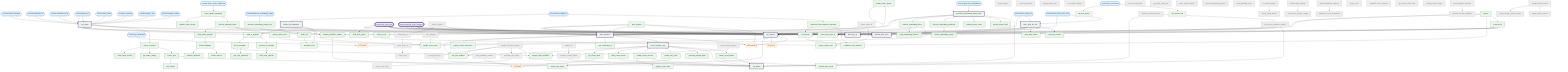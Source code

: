 flowchart TD
  execute_send_messages([execute:send_messages])
  run_vertex[run_vertex]
  execute_translate_text([execute:translate_text])
  execute_summarize_text([execute:summarize_text])
  execute_parse_text([execute:parse_text])
  execute_draft_email([execute:draft_email])
  execute_ai_classify([execute:ai_classify])
  execute_analyze_text([execute:analyze_text])
  execute_analyze_image([execute:analyze_image])
  execute_generate_embeddings([execute:generate_embeddings])
  generate_embeddings_batch_exec[generate_embeddings_batch_exec]
  execute_generate_embedding_single([execute:generate_embedding_single])
  generate_embedding_single_exec[generate_embedding_single_exec]
  execute_find_neighbors([execute:find_neighbors])
  vindex_find_neighbors[vindex_find_neighbors]
  transform_find_neighbors_response[transform_find_neighbors_response]
  execute_upsert_index_datapoints([execute:upsert_index_datapoints])
  batch_upsert_datapoints[batch_upsert_datapoints]
  execute_test_connection([execute:test_connection])
  init_test_results[init_test_results]
  run_service_test[run_service_test]
  execute_get_prediction([execute:get_prediction])
  HTTP_POST{{HTTP:POST}}
  execute_fetch_drive_file([execute:fetch_drive_file])
  extract_drive_file_id[extract_drive_file_id]
  fetch_drive_file_full[fetch_drive_file_full]
  execute_list_drive_files([execute:list_drive_files])
  build_drive_query[build_drive_query]
  with_resilience[with_resilience]
  api_request[api_request]
  drive_api_url[drive_api_url]
  handle_drive_error[handle_drive_error]
  execute_batch_fetch_drive_files([execute:batch_fetch_drive_files])
  execute_monitor_drive_changes([execute:monitor_drive_changes])
  gen_correlation_id[gen_correlation_id]
  rate_limit_defaults[rate_limit_defaults]
  enforce_vertex_rate_limits[enforce_vertex_rate_limits]
  circuit_breaker_retry[circuit_breaker_retry]
  HTTP_DELETE{{HTTP:DELETE}}
  vindex_url[vindex_url]
  normalize_host[normalize_host]
  build_ai_payload[build_ai_payload]
  handle_vertex_error[handle_vertex_error]
  log_debug[log_debug]
  oauth_scopes[oauth_scopes]
  vertex_rpm_limits[vertex_rpm_limits]
  neighbors_max_distance[neighbors_max_distance]
  to_similarity[to_similarity]
  maybe_parse_json[maybe_parse_json]
  strip_fences[strip_fences]
  escape_triple_backticks[escape_triple_backticks]
  project_region_path[project_region_path]
  vertex_host[vertex_host]
  vertex_base_url[vertex_base_url]
  vertex_api_url[vertex_api_url]
  HTTP_GET{{HTTP:GET}}
  HTTP_PUT{{HTTP:PUT}}
  vertex_request[vertex_request]
  drive_request[drive_request]
  extract_http_status[extract_http_status]
  is_rate_limit_error[is_rate_limit_error]
  extract_retry_after[extract_retry_after]
  calculate_retry_delay[calculate_retry_delay]
  handle_429_with_backoff[handle_429_with_backoff]
  get_circuit_state[get_circuit_state]
  update_circuit_state[update_circuit_state]
  should_open_circuit[should_open_circuit]
  check_circuit_status[check_circuit_status]
  should_retry_error[should_retry_error]
  calculate_backoff_delay[calculate_backoff_delay]
  handle_circuit_success[handle_circuit_success]
  handle_circuit_failure[handle_circuit_failure]
  vertex_model_bucket[vertex_model_bucket]
  sort_model_options[sort_model_options]
  to_model_options[to_model_options]
  create_model_label[create_model_label]
  cascade_model_discovery[cascade_model_discovery]
  fetch_fresh_publisher_models[fetch_fresh_publisher_models]
  get_static_model_list[get_static_model_list]
  fetch_publisher_models[fetch_publisher_models]
  validate_publisher_model_[validate_publisher_model!]
  error_handler[error_handler]
  dynamic_model_picklist[dynamic_model_picklist]
  picklist_for[picklist_for]
  static_model_options[static_model_options]
  build_base_payload[build_base_payload]
  json_only_instruction[json_only_instruction]
  build_conversation_payload[build_conversation_payload]
  build_message_parts[build_message_parts]
  get_ai_template[get_ai_template]
  process_ai_template[process_ai_template]
  build_classify_payload[build_classify_payload]
  payload_for_analyze_image[payload_for_analyze_image]
  build_image_payload[build_image_payload]
  build_embedding_payload[build_embedding_payload]
  payload_for_text_embedding[payload_for_text_embedding]
  build_neighbors_payload[build_neighbors_payload]
  payload_for_find_neighbors[payload_for_find_neighbors]
  vertex_url_for[vertex_url_for]
  extract_response[extract_response]
  extract_embedding_values[extract_embedding_values]
  usage_meta[usage_meta]
  extract_json[extract_json]
  get_safety_ratings[get_safety_ratings]
  check_finish_reason[check_finish_reason]
  standard_error_response[standard_error_response]
  drive_basic_fields[drive_basic_fields]
  get_export_mime_type[get_export_mime_type]
  classify_drive_change[classify_drive_change]
  fetch_file_content[fetch_file_content]
  probe_vertex_ai[probe_vertex_ai]
  probe_drive[probe_drive]
  validate_index_access[validate_index_access]
  validate_datapoint[validate_datapoint]
  format_datapoint[format_datapoint]
  format_restricts[format_restricts]
  build_upsert_payload[build_upsert_payload]
  handle_upsert_error[handle_upsert_error]
  process_datapoint_batch[process_datapoint_batch]
  build_embedding_instance[build_embedding_instance]
  process_embedding_prediction[process_embedding_prediction]
  estimate_token_count[estimate_token_count]
  process_embedding_batch[process_embedding_batch]
  should_stream_flush[should_stream_flush]
  sample_record_output[sample_record_output]
  safety_ratings_output_sample[safety_ratings_output_sample]
  usage_output_sample[usage_output_sample]
  format_parse_sample[format_parse_sample]
  top_test[top:test]
  execute_send_messages --> run_vertex
  execute_translate_text --> run_vertex
  execute_summarize_text --> run_vertex
  execute_parse_text --> run_vertex
  execute_draft_email --> run_vertex
  execute_ai_classify --> run_vertex
  execute_analyze_text --> run_vertex
  execute_analyze_image --> run_vertex
  execute_generate_embeddings --> generate_embeddings_batch_exec
  execute_generate_embedding_single --> generate_embedding_single_exec
  execute_find_neighbors --> vindex_find_neighbors
  execute_find_neighbors --> transform_find_neighbors_response
  execute_upsert_index_datapoints --> batch_upsert_datapoints
  execute_test_connection --> init_test_results
  execute_test_connection --> run_service_test
  execute_get_prediction --> HTTP_POST
  execute_fetch_drive_file --> extract_drive_file_id
  execute_fetch_drive_file --> fetch_drive_file_full
  execute_list_drive_files --> extract_drive_file_id
  execute_list_drive_files --> build_drive_query
  execute_list_drive_files --> with_resilience
  execute_list_drive_files --> api_request
  execute_list_drive_files --> drive_api_url
  execute_list_drive_files --> handle_drive_error
  execute_batch_fetch_drive_files --> extract_drive_file_id
  execute_batch_fetch_drive_files --> fetch_drive_file_full
  execute_monitor_drive_changes --> extract_drive_file_id
  execute_monitor_drive_changes --> with_resilience
  execute_monitor_drive_changes --> api_request
  execute_monitor_drive_changes --> drive_api_url
  execute_monitor_drive_changes --> handle_drive_error
  with_resilience --> rate_limit_defaults
  with_resilience --> enforce_vertex_rate_limits
  with_resilience --> gen_correlation_id
  with_resilience --> circuit_breaker_retry
  with_resilience --> HTTP_DELETE
  vindex_url --> normalize_host
  vindex_find_neighbors --> vindex_url
  vindex_find_neighbors --> build_ai_payload
  vindex_find_neighbors --> with_resilience
  vindex_find_neighbors --> api_request
  vindex_find_neighbors --> normalize_host
  vindex_find_neighbors --> handle_vertex_error
  to_similarity --> neighbors_max_distance
  vertex_base_url --> vertex_host
  vertex_api_url --> vertex_base_url
  api_request --> HTTP_GET
  api_request --> HTTP_POST
  api_request --> HTTP_PUT
  api_request --> HTTP_DELETE
  vertex_request --> vertex_api_url
  vertex_request --> with_resilience
  vertex_request --> api_request
  drive_request --> drive_api_url
  drive_request --> handle_drive_error
  drive_request --> with_resilience
  drive_request --> api_request
  drive_request --> HTTP_DELETE
  is_rate_limit_error --> extract_http_status
  calculate_retry_delay --> extract_retry_after
  handle_429_with_backoff --> rate_limit_defaults
  handle_429_with_backoff --> is_rate_limit_error
  handle_429_with_backoff --> calculate_retry_delay
  handle_429_with_backoff --> log_debug
  get_circuit_state --> HTTP_GET
  check_circuit_status --> log_debug
  should_retry_error --> extract_http_status
  handle_circuit_success --> update_circuit_state
  handle_circuit_success --> log_debug
  handle_circuit_failure --> should_open_circuit
  handle_circuit_failure --> log_debug
  circuit_breaker_retry --> rate_limit_defaults
  circuit_breaker_retry --> get_circuit_state
  circuit_breaker_retry --> check_circuit_status
  circuit_breaker_retry --> handle_circuit_success
  circuit_breaker_retry --> should_retry_error
  circuit_breaker_retry --> calculate_backoff_delay
  circuit_breaker_retry --> log_debug
  circuit_breaker_retry --> handle_circuit_failure
  to_model_options --> vertex_model_bucket
  cascade_model_discovery --> log_debug
  cascade_model_discovery --> fetch_fresh_publisher_models
  fetch_fresh_publisher_models --> with_resilience
  fetch_fresh_publisher_models --> api_request
  fetch_fresh_publisher_models --> log_debug
  fetch_publisher_models --> HTTP_GET
  validate_publisher_model_ --> HTTP_GET
  error_handler --> handle_vertex_error
  dynamic_model_picklist --> log_debug
  picklist_for --> dynamic_model_picklist
  get_ai_template --> escape_triple_backticks
  get_ai_template --> json_only_instruction
  process_ai_template --> build_base_payload
  build_ai_payload --> get_ai_template
  build_ai_payload --> process_ai_template
  build_classify_payload --> escape_triple_backticks
  build_image_payload --> payload_for_analyze_image
  build_embedding_payload --> payload_for_text_embedding
  build_neighbors_payload --> payload_for_find_neighbors
  vertex_url_for --> project_region_path
  run_vertex --> validate_publisher_model_
  run_vertex --> build_ai_payload
  run_vertex --> vertex_url_for
  run_vertex --> with_resilience
  run_vertex --> api_request
  run_vertex --> extract_response
  extract_json --> strip_fences
  extract_json --> log_debug
  extract_response --> check_finish_reason
  extract_response --> get_safety_ratings
  extract_response --> extract_json
  fetch_drive_file_full --> with_resilience
  fetch_drive_file_full --> api_request
  fetch_drive_file_full --> drive_api_url
  fetch_drive_file_full --> drive_basic_fields
  fetch_drive_file_full --> handle_drive_error
  fetch_drive_file_full --> fetch_file_content
  probe_vertex_ai --> with_resilience
  probe_vertex_ai --> api_request
  probe_vertex_ai --> project_region_path
  probe_drive --> with_resilience
  probe_drive --> api_request
  probe_drive --> drive_api_url
  probe_drive --> handle_drive_error
  transform_find_neighbors_response --> to_similarity
  transform_find_neighbors_response --> neighbors_max_distance
  format_datapoint --> validate_datapoint
  format_datapoint --> format_restricts
  build_upsert_payload --> format_datapoint
  handle_upsert_error --> handle_vertex_error
  process_datapoint_batch --> build_upsert_payload
  process_datapoint_batch --> with_resilience
  process_datapoint_batch --> api_request
  process_datapoint_batch --> handle_upsert_error
  batch_upsert_datapoints --> validate_index_access
  batch_upsert_datapoints --> process_datapoint_batch
  process_embedding_prediction --> extract_embedding_values
  process_embedding_batch --> build_embedding_instance
  process_embedding_batch --> with_resilience
  process_embedding_batch --> api_request
  process_embedding_batch --> handle_vertex_error
  generate_embeddings_batch_exec --> validate_publisher_model_
  generate_embeddings_batch_exec --> vertex_url_for
  generate_embeddings_batch_exec --> process_embedding_batch
  generate_embeddings_batch_exec --> process_embedding_prediction
  generate_embeddings_batch_exec --> estimate_token_count
  generate_embeddings_batch_exec --> should_stream_flush
  generate_embeddings_batch_exec --> log_debug
  generate_embedding_single_exec --> validate_publisher_model_
  sample_record_output --> safety_ratings_output_sample
  sample_record_output --> usage_output_sample
  format_parse_sample --> format_parse_sample
  top_test --> with_resilience
  top_test --> api_request
  top_test --> project_region_path
  top_test --> probe_drive
  classDef action fill:#E3F2FD,stroke:#1E88E5,stroke-width:1px;
  classDef method fill:#E8F5E9,stroke:#2E7D32,stroke-width:1px;
  classDef http   fill:#FFF3E0,stroke:#EF6C00,stroke-width:1px;
  classDef hot stroke:#6A1B9A,stroke-width:3px;
  classDef cycle stroke:#C62828,stroke-width:3px;
  classDef unused fill:#ECECEC,color:#6B7280,stroke:#9CA3AF;
  classDef undef stroke-dasharray:4 2,stroke:#EF4444;
  class execute_send_messages action;
  class execute_translate_text action;
  class execute_summarize_text action;
  class execute_parse_text action;
  class execute_draft_email action;
  class execute_ai_classify action;
  class execute_analyze_text action;
  class execute_analyze_image action;
  class execute_generate_embeddings action;
  class execute_generate_embedding_single action;
  class execute_find_neighbors action;
  class execute_upsert_index_datapoints action;
  class execute_test_connection action;
  class execute_get_prediction action;
  class execute_fetch_drive_file action;
  class execute_list_drive_files action;
  class execute_batch_fetch_drive_files action;
  class execute_monitor_drive_changes action;
  class run_vertex method;
  class generate_embeddings_batch_exec method;
  class generate_embedding_single_exec method;
  class vindex_find_neighbors method;
  class transform_find_neighbors_response method;
  class batch_upsert_datapoints method;
  class init_test_results method;
  class run_service_test method;
  class extract_drive_file_id method;
  class fetch_drive_file_full method;
  class build_drive_query method;
  class with_resilience method;
  class api_request method;
  class drive_api_url method;
  class handle_drive_error method;
  class gen_correlation_id method;
  class rate_limit_defaults method;
  class enforce_vertex_rate_limits method;
  class circuit_breaker_retry method;
  class vindex_url method;
  class normalize_host method;
  class build_ai_payload method;
  class handle_vertex_error method;
  class log_debug method;
  class oauth_scopes method;
  class vertex_rpm_limits method;
  class neighbors_max_distance method;
  class to_similarity method;
  class maybe_parse_json method;
  class strip_fences method;
  class escape_triple_backticks method;
  class project_region_path method;
  class vertex_host method;
  class vertex_base_url method;
  class vertex_api_url method;
  class vertex_request method;
  class drive_request method;
  class extract_http_status method;
  class is_rate_limit_error method;
  class extract_retry_after method;
  class calculate_retry_delay method;
  class handle_429_with_backoff method;
  class get_circuit_state method;
  class update_circuit_state method;
  class should_open_circuit method;
  class check_circuit_status method;
  class should_retry_error method;
  class calculate_backoff_delay method;
  class handle_circuit_success method;
  class handle_circuit_failure method;
  class vertex_model_bucket method;
  class sort_model_options method;
  class to_model_options method;
  class create_model_label method;
  class cascade_model_discovery method;
  class fetch_fresh_publisher_models method;
  class get_static_model_list method;
  class fetch_publisher_models method;
  class validate_publisher_model_ method;
  class error_handler method;
  class dynamic_model_picklist method;
  class picklist_for method;
  class static_model_options method;
  class build_base_payload method;
  class json_only_instruction method;
  class build_conversation_payload method;
  class build_message_parts method;
  class get_ai_template method;
  class process_ai_template method;
  class build_classify_payload method;
  class payload_for_analyze_image method;
  class build_image_payload method;
  class build_embedding_payload method;
  class payload_for_text_embedding method;
  class build_neighbors_payload method;
  class payload_for_find_neighbors method;
  class vertex_url_for method;
  class extract_response method;
  class extract_embedding_values method;
  class usage_meta method;
  class extract_json method;
  class get_safety_ratings method;
  class check_finish_reason method;
  class standard_error_response method;
  class drive_basic_fields method;
  class get_export_mime_type method;
  class classify_drive_change method;
  class fetch_file_content method;
  class probe_vertex_ai method;
  class probe_drive method;
  class validate_index_access method;
  class validate_datapoint method;
  class format_datapoint method;
  class format_restricts method;
  class build_upsert_payload method;
  class handle_upsert_error method;
  class process_datapoint_batch method;
  class build_embedding_instance method;
  class process_embedding_prediction method;
  class estimate_token_count method;
  class process_embedding_batch method;
  class should_stream_flush method;
  class sample_record_output method;
  class safety_ratings_output_sample method;
  class usage_output_sample method;
  class format_parse_sample method;
  class top_test method;
  class HTTP_POST http;
  class HTTP_DELETE http;
  class HTTP_GET http;
  class HTTP_PUT http;
  class run_vertex hot;
  class generate_embeddings_batch_exec hot;
  class vindex_find_neighbors hot;
  class init_test_results undef;
  class run_service_test undef;
  class fetch_drive_file_full hot;
  class execute_list_drive_files hot;
  class with_resilience hot;
  class api_request hot;
  class drive_api_url hot;
  class handle_drive_error hot;
  class execute_monitor_drive_changes hot;
  class circuit_breaker_retry hot;
  class log_debug hot;
  class oauth_scopes unused;
  class vertex_rpm_limits unused;
  class maybe_parse_json unused;
  class vertex_host unused;
  class vertex_base_url unused;
  class vertex_api_url unused;
  class vertex_request unused;
  class drive_request hot,unused;
  class is_rate_limit_error unused;
  class extract_retry_after unused;
  class calculate_retry_delay unused;
  class handle_429_with_backoff unused;
  class vertex_model_bucket unused;
  class sort_model_options unused;
  class to_model_options unused;
  class create_model_label unused;
  class cascade_model_discovery unused;
  class fetch_fresh_publisher_models unused;
  class get_static_model_list unused;
  class fetch_publisher_models unused;
  class error_handler unused;
  class dynamic_model_picklist unused;
  class picklist_for unused;
  class static_model_options unused;
  class build_conversation_payload unused;
  class build_message_parts unused;
  class build_classify_payload unused;
  class payload_for_analyze_image unused;
  class build_image_payload unused;
  class build_embedding_payload unused;
  class payload_for_text_embedding unused;
  class build_neighbors_payload unused;
  class payload_for_find_neighbors unused;
  class usage_meta unused;
  class standard_error_response unused;
  class get_export_mime_type unused;
  class classify_drive_change unused;
  class probe_vertex_ai unused;
  class sample_record_output unused;
  class safety_ratings_output_sample unused;
  class usage_output_sample unused;
  class format_parse_sample cycle,unused;